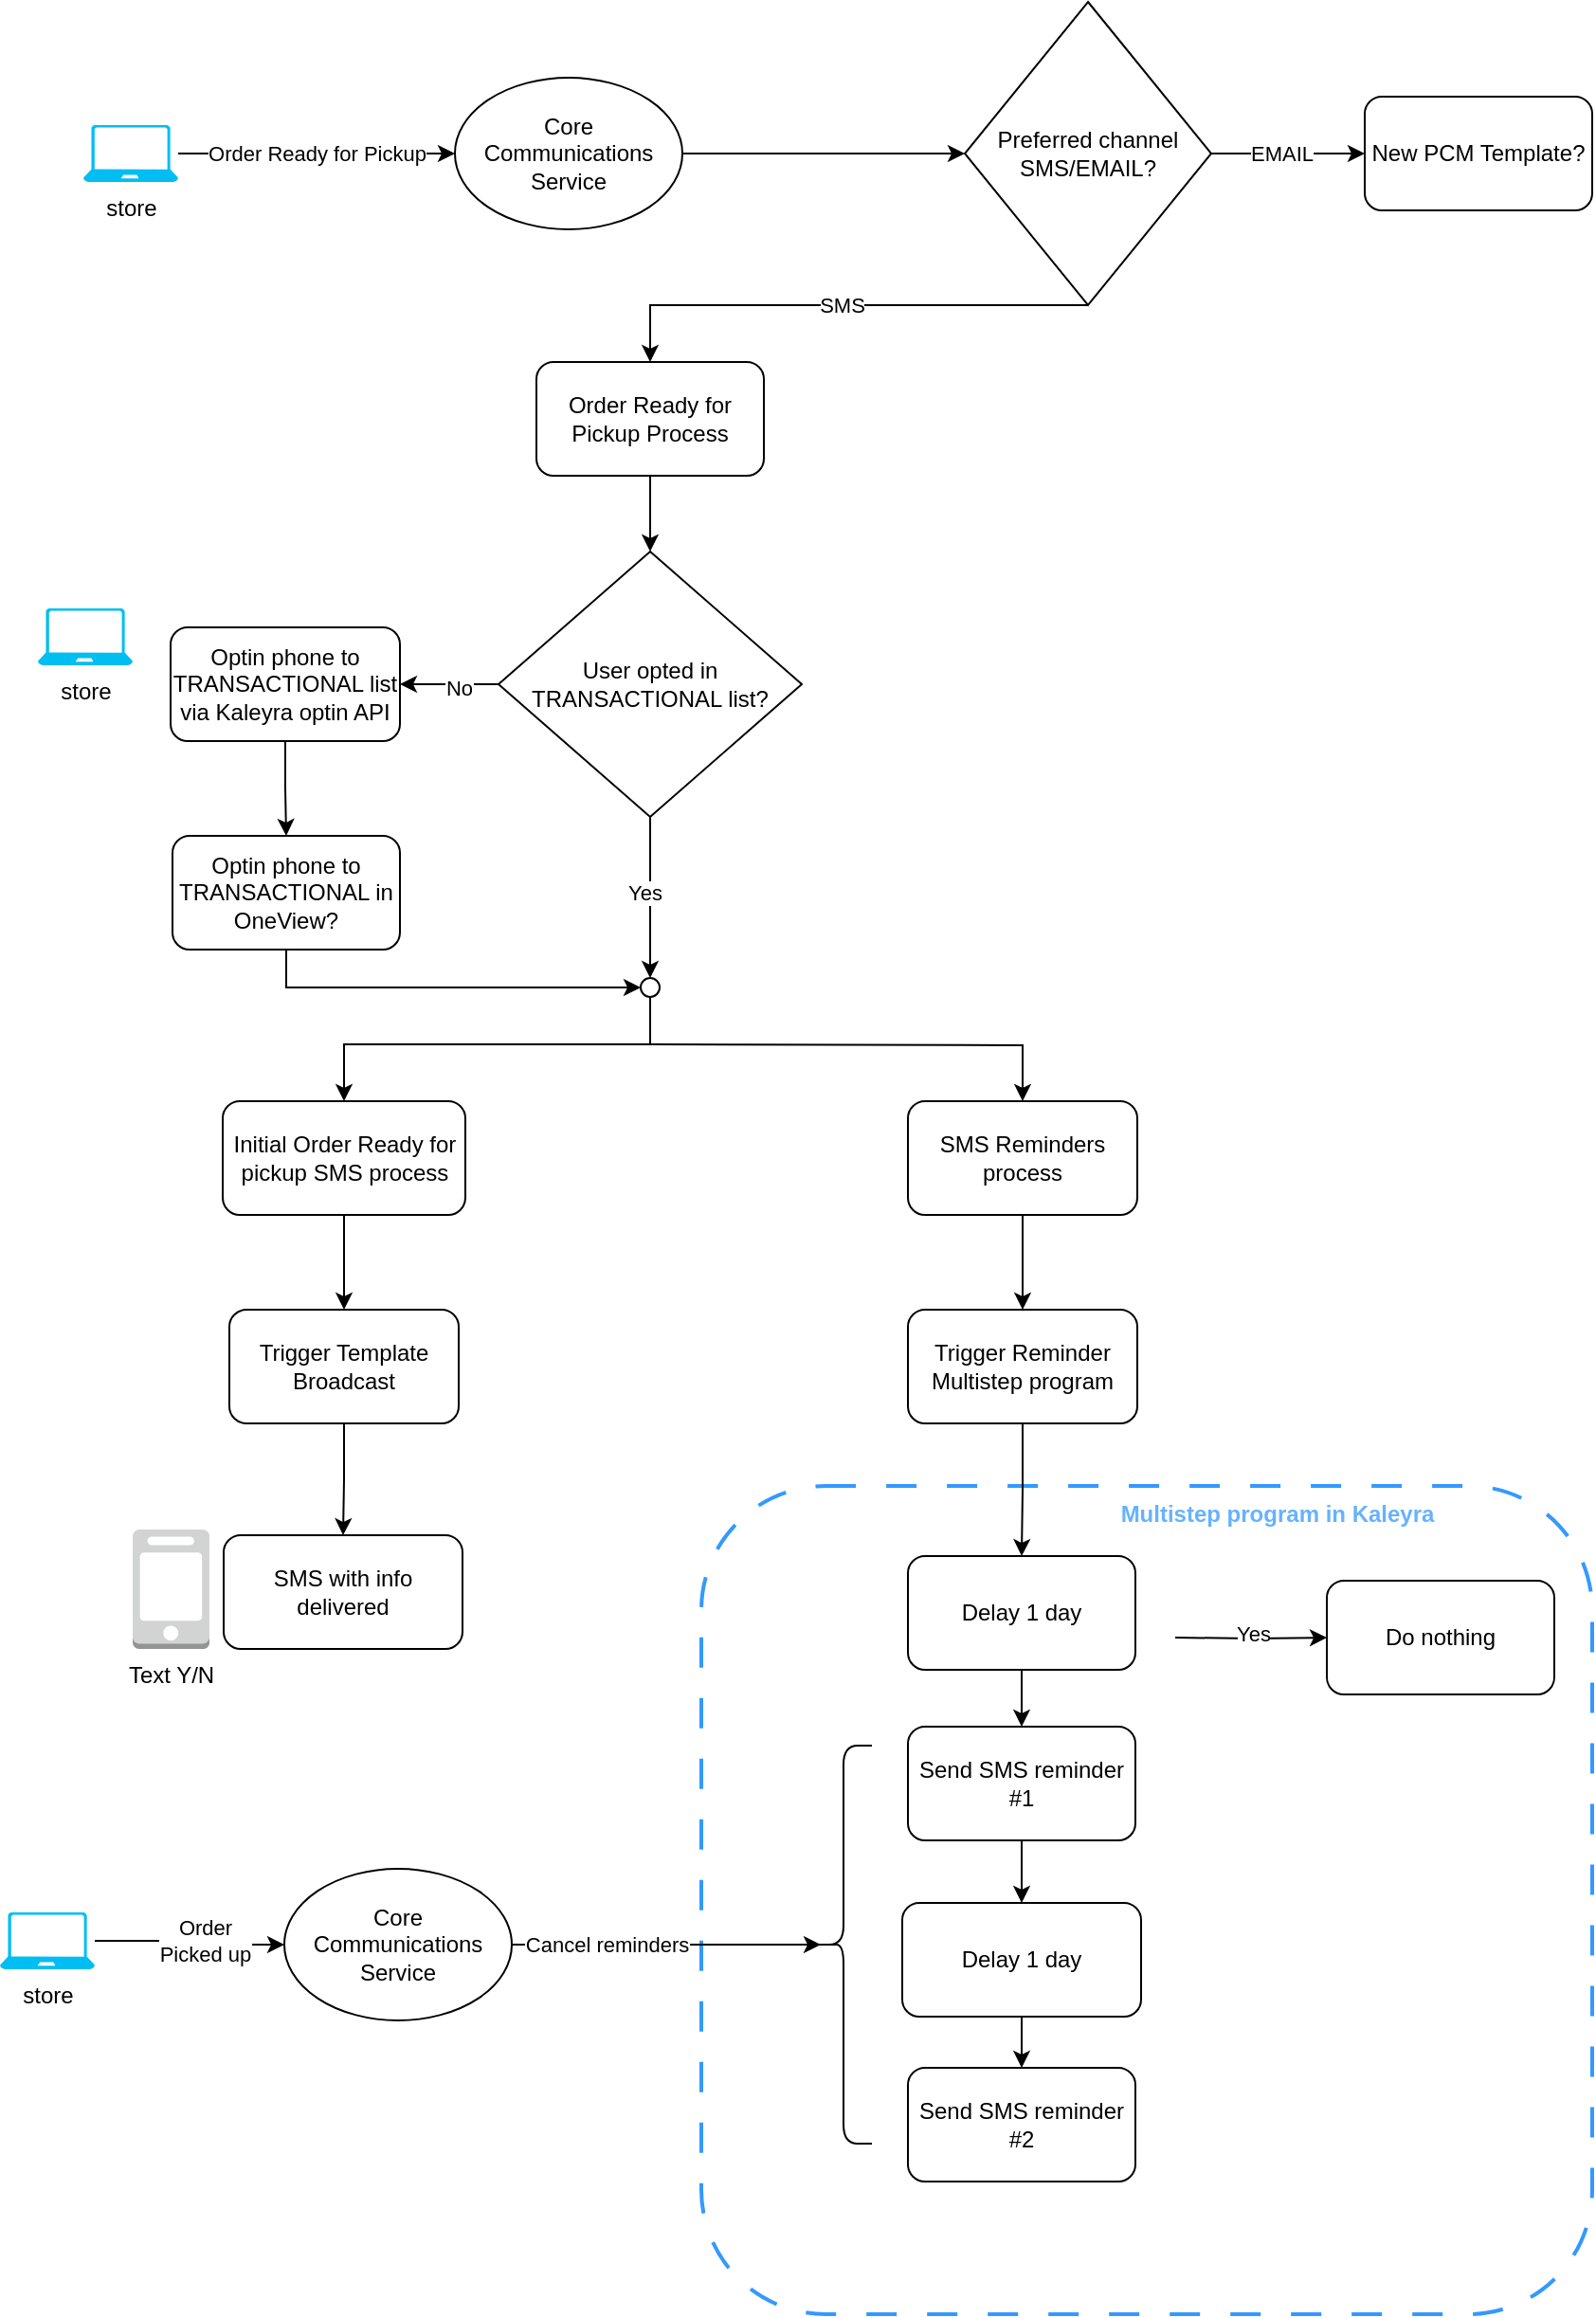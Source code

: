 <mxfile version="22.0.8" type="github">
  <diagram name="Page-1" id="wPbyUL3oKKsgqQoAfKT-">
    <mxGraphModel dx="1434" dy="701" grid="1" gridSize="10" guides="1" tooltips="1" connect="1" arrows="1" fold="1" page="1" pageScale="1" pageWidth="850" pageHeight="1100" math="0" shadow="0">
      <root>
        <mxCell id="0" />
        <mxCell id="1" parent="0" />
        <mxCell id="XdXLXT0S9a01nOYPyu9i-1" value="" style="rounded=1;whiteSpace=wrap;html=1;fillColor=none;dashed=1;dashPattern=8 8;strokeColor=#3399FF;strokeWidth=2;" parent="1" vertex="1">
          <mxGeometry x="370" y="803" width="470" height="437" as="geometry" />
        </mxCell>
        <mxCell id="XdXLXT0S9a01nOYPyu9i-3" style="edgeStyle=orthogonalEdgeStyle;rounded=0;orthogonalLoop=1;jettySize=auto;html=1;entryX=0;entryY=0.5;entryDx=0;entryDy=0;" parent="1" source="XdXLXT0S9a01nOYPyu9i-4" target="XdXLXT0S9a01nOYPyu9i-8" edge="1">
          <mxGeometry relative="1" as="geometry" />
        </mxCell>
        <mxCell id="XdXLXT0S9a01nOYPyu9i-53" value="Order Ready for Pickup" style="edgeLabel;html=1;align=center;verticalAlign=middle;resizable=0;points=[];" parent="XdXLXT0S9a01nOYPyu9i-3" vertex="1" connectable="0">
          <mxGeometry x="-0.289" y="-3" relative="1" as="geometry">
            <mxPoint x="21" y="-3" as="offset" />
          </mxGeometry>
        </mxCell>
        <mxCell id="XdXLXT0S9a01nOYPyu9i-4" value="store" style="verticalLabelPosition=bottom;html=1;verticalAlign=top;align=center;strokeColor=none;fillColor=#00BEF2;shape=mxgraph.azure.laptop;pointerEvents=1;" parent="1" vertex="1">
          <mxGeometry x="44" y="85" width="50" height="30" as="geometry" />
        </mxCell>
        <mxCell id="XdXLXT0S9a01nOYPyu9i-7" style="edgeStyle=orthogonalEdgeStyle;rounded=0;orthogonalLoop=1;jettySize=auto;html=1;entryX=0;entryY=0.5;entryDx=0;entryDy=0;" parent="1" source="XdXLXT0S9a01nOYPyu9i-8" target="XdXLXT0S9a01nOYPyu9i-13" edge="1">
          <mxGeometry relative="1" as="geometry" />
        </mxCell>
        <mxCell id="XdXLXT0S9a01nOYPyu9i-8" value="Core Communications Service" style="ellipse;whiteSpace=wrap;html=1;" parent="1" vertex="1">
          <mxGeometry x="240" y="60" width="120" height="80" as="geometry" />
        </mxCell>
        <mxCell id="XdXLXT0S9a01nOYPyu9i-9" style="edgeStyle=orthogonalEdgeStyle;rounded=0;orthogonalLoop=1;jettySize=auto;html=1;entryX=0;entryY=0.5;entryDx=0;entryDy=0;" parent="1" source="XdXLXT0S9a01nOYPyu9i-13" target="XdXLXT0S9a01nOYPyu9i-19" edge="1">
          <mxGeometry relative="1" as="geometry">
            <mxPoint x="719" y="100" as="targetPoint" />
          </mxGeometry>
        </mxCell>
        <mxCell id="XdXLXT0S9a01nOYPyu9i-10" value="EMAIL" style="edgeLabel;html=1;align=center;verticalAlign=middle;resizable=0;points=[];" parent="XdXLXT0S9a01nOYPyu9i-9" vertex="1" connectable="0">
          <mxGeometry x="-0.1" relative="1" as="geometry">
            <mxPoint as="offset" />
          </mxGeometry>
        </mxCell>
        <mxCell id="XdXLXT0S9a01nOYPyu9i-57" value="SMS" style="edgeStyle=orthogonalEdgeStyle;rounded=0;orthogonalLoop=1;jettySize=auto;html=1;entryX=0.5;entryY=0;entryDx=0;entryDy=0;" parent="1" source="XdXLXT0S9a01nOYPyu9i-13" target="XdXLXT0S9a01nOYPyu9i-42" edge="1">
          <mxGeometry relative="1" as="geometry">
            <Array as="points">
              <mxPoint x="343" y="180" />
            </Array>
          </mxGeometry>
        </mxCell>
        <mxCell id="XdXLXT0S9a01nOYPyu9i-13" value="Preferred channel SMS/EMAIL?" style="rhombus;whiteSpace=wrap;html=1;" parent="1" vertex="1">
          <mxGeometry x="509" y="20" width="130" height="160" as="geometry" />
        </mxCell>
        <mxCell id="XdXLXT0S9a01nOYPyu9i-14" style="edgeStyle=orthogonalEdgeStyle;rounded=0;orthogonalLoop=1;jettySize=auto;html=1;entryX=1;entryY=0.5;entryDx=0;entryDy=0;" parent="1" source="XdXLXT0S9a01nOYPyu9i-18" target="XdXLXT0S9a01nOYPyu9i-25" edge="1">
          <mxGeometry relative="1" as="geometry" />
        </mxCell>
        <mxCell id="XdXLXT0S9a01nOYPyu9i-15" value="No" style="edgeLabel;html=1;align=center;verticalAlign=middle;resizable=0;points=[];" parent="XdXLXT0S9a01nOYPyu9i-14" vertex="1" connectable="0">
          <mxGeometry x="-0.2" y="2" relative="1" as="geometry">
            <mxPoint as="offset" />
          </mxGeometry>
        </mxCell>
        <mxCell id="XdXLXT0S9a01nOYPyu9i-59" style="edgeStyle=orthogonalEdgeStyle;rounded=0;orthogonalLoop=1;jettySize=auto;html=1;entryX=0.5;entryY=0;entryDx=0;entryDy=0;" parent="1" source="XdXLXT0S9a01nOYPyu9i-18" target="XdXLXT0S9a01nOYPyu9i-58" edge="1">
          <mxGeometry relative="1" as="geometry" />
        </mxCell>
        <mxCell id="XdXLXT0S9a01nOYPyu9i-61" value="Yes" style="edgeLabel;html=1;align=center;verticalAlign=middle;resizable=0;points=[];" parent="XdXLXT0S9a01nOYPyu9i-59" vertex="1" connectable="0">
          <mxGeometry x="-0.059" y="-3" relative="1" as="geometry">
            <mxPoint as="offset" />
          </mxGeometry>
        </mxCell>
        <mxCell id="XdXLXT0S9a01nOYPyu9i-18" value="User opted in TRANSACTIONAL list?" style="rhombus;whiteSpace=wrap;html=1;" parent="1" vertex="1">
          <mxGeometry x="263" y="310" width="160" height="140" as="geometry" />
        </mxCell>
        <mxCell id="XdXLXT0S9a01nOYPyu9i-19" value="New PCM Template?" style="rounded=1;whiteSpace=wrap;html=1;" parent="1" vertex="1">
          <mxGeometry x="720" y="70" width="120" height="60" as="geometry" />
        </mxCell>
        <mxCell id="XdXLXT0S9a01nOYPyu9i-24" value="" style="edgeStyle=orthogonalEdgeStyle;rounded=0;orthogonalLoop=1;jettySize=auto;html=1;" parent="1" source="XdXLXT0S9a01nOYPyu9i-25" target="XdXLXT0S9a01nOYPyu9i-28" edge="1">
          <mxGeometry relative="1" as="geometry" />
        </mxCell>
        <mxCell id="XdXLXT0S9a01nOYPyu9i-25" value="Optin phone to TRANSACTIONAL list via Kaleyra optin API" style="rounded=1;whiteSpace=wrap;html=1;" parent="1" vertex="1">
          <mxGeometry x="90" y="350" width="121" height="60" as="geometry" />
        </mxCell>
        <mxCell id="XdXLXT0S9a01nOYPyu9i-26" style="edgeStyle=orthogonalEdgeStyle;rounded=0;orthogonalLoop=1;jettySize=auto;html=1;entryX=0.5;entryY=0;entryDx=0;entryDy=0;" parent="1" source="XdXLXT0S9a01nOYPyu9i-27" target="XdXLXT0S9a01nOYPyu9i-45" edge="1">
          <mxGeometry relative="1" as="geometry">
            <mxPoint x="283.5" y="820" as="targetPoint" />
          </mxGeometry>
        </mxCell>
        <mxCell id="XdXLXT0S9a01nOYPyu9i-27" value="Trigger Template Broadcast" style="rounded=1;whiteSpace=wrap;html=1;" parent="1" vertex="1">
          <mxGeometry x="121" y="710" width="121" height="60" as="geometry" />
        </mxCell>
        <mxCell id="XdXLXT0S9a01nOYPyu9i-60" style="edgeStyle=orthogonalEdgeStyle;rounded=0;orthogonalLoop=1;jettySize=auto;html=1;entryX=0;entryY=0.5;entryDx=0;entryDy=0;exitX=0.5;exitY=1;exitDx=0;exitDy=0;" parent="1" source="XdXLXT0S9a01nOYPyu9i-28" target="XdXLXT0S9a01nOYPyu9i-58" edge="1">
          <mxGeometry relative="1" as="geometry" />
        </mxCell>
        <mxCell id="XdXLXT0S9a01nOYPyu9i-28" value="Optin phone to TRANSACTIONAL in OneView?" style="rounded=1;whiteSpace=wrap;html=1;" parent="1" vertex="1">
          <mxGeometry x="91" y="460" width="120" height="60" as="geometry" />
        </mxCell>
        <mxCell id="XdXLXT0S9a01nOYPyu9i-29" style="edgeStyle=orthogonalEdgeStyle;rounded=0;orthogonalLoop=1;jettySize=auto;html=1;entryX=0.5;entryY=0;entryDx=0;entryDy=0;exitX=0.5;exitY=1;exitDx=0;exitDy=0;" parent="1" source="XdXLXT0S9a01nOYPyu9i-67" target="XdXLXT0S9a01nOYPyu9i-70" edge="1">
          <mxGeometry relative="1" as="geometry">
            <mxPoint x="529" y="810" as="sourcePoint" />
            <mxPoint x="540" y="813" as="targetPoint" />
          </mxGeometry>
        </mxCell>
        <mxCell id="XdXLXT0S9a01nOYPyu9i-31" style="edgeStyle=orthogonalEdgeStyle;rounded=0;orthogonalLoop=1;jettySize=auto;html=1;entryX=0.5;entryY=0;entryDx=0;entryDy=0;" parent="1" source="XdXLXT0S9a01nOYPyu9i-51" target="XdXLXT0S9a01nOYPyu9i-40" edge="1">
          <mxGeometry relative="1" as="geometry">
            <mxPoint x="540" y="1213" as="targetPoint" />
          </mxGeometry>
        </mxCell>
        <mxCell id="XdXLXT0S9a01nOYPyu9i-34" style="edgeStyle=orthogonalEdgeStyle;rounded=0;orthogonalLoop=1;jettySize=auto;html=1;entryX=0;entryY=0.5;entryDx=0;entryDy=0;" parent="1" target="XdXLXT0S9a01nOYPyu9i-37" edge="1">
          <mxGeometry relative="1" as="geometry">
            <mxPoint x="620" y="883" as="sourcePoint" />
          </mxGeometry>
        </mxCell>
        <mxCell id="XdXLXT0S9a01nOYPyu9i-35" value="Yes" style="edgeLabel;html=1;align=center;verticalAlign=middle;resizable=0;points=[];" parent="XdXLXT0S9a01nOYPyu9i-34" vertex="1" connectable="0">
          <mxGeometry x="0.025" y="2" relative="1" as="geometry">
            <mxPoint as="offset" />
          </mxGeometry>
        </mxCell>
        <mxCell id="XdXLXT0S9a01nOYPyu9i-37" value="Do nothing" style="rounded=1;whiteSpace=wrap;html=1;" parent="1" vertex="1">
          <mxGeometry x="700" y="853" width="120" height="60" as="geometry" />
        </mxCell>
        <mxCell id="XdXLXT0S9a01nOYPyu9i-38" style="edgeStyle=orthogonalEdgeStyle;rounded=0;orthogonalLoop=1;jettySize=auto;html=1;entryX=0.5;entryY=0;entryDx=0;entryDy=0;" parent="1" source="XdXLXT0S9a01nOYPyu9i-39" target="XdXLXT0S9a01nOYPyu9i-51" edge="1">
          <mxGeometry relative="1" as="geometry" />
        </mxCell>
        <mxCell id="XdXLXT0S9a01nOYPyu9i-39" value="Send SMS reminder #1" style="rounded=1;whiteSpace=wrap;html=1;" parent="1" vertex="1">
          <mxGeometry x="479" y="930" width="120" height="60" as="geometry" />
        </mxCell>
        <mxCell id="XdXLXT0S9a01nOYPyu9i-40" value="Send SMS reminder #2" style="rounded=1;whiteSpace=wrap;html=1;" parent="1" vertex="1">
          <mxGeometry x="479" y="1110" width="120" height="60" as="geometry" />
        </mxCell>
        <mxCell id="XdXLXT0S9a01nOYPyu9i-41" style="edgeStyle=orthogonalEdgeStyle;rounded=0;orthogonalLoop=1;jettySize=auto;html=1;entryX=0.5;entryY=0;entryDx=0;entryDy=0;" parent="1" source="XdXLXT0S9a01nOYPyu9i-42" target="XdXLXT0S9a01nOYPyu9i-18" edge="1">
          <mxGeometry relative="1" as="geometry" />
        </mxCell>
        <mxCell id="XdXLXT0S9a01nOYPyu9i-42" value="Order Ready for Pickup Process" style="rounded=1;whiteSpace=wrap;html=1;" parent="1" vertex="1">
          <mxGeometry x="283" y="210" width="120" height="60" as="geometry" />
        </mxCell>
        <mxCell id="XdXLXT0S9a01nOYPyu9i-43" value="" style="group" parent="1" vertex="1" connectable="0">
          <mxGeometry x="70" y="826" width="174" height="63" as="geometry" />
        </mxCell>
        <mxCell id="XdXLXT0S9a01nOYPyu9i-44" value="Text Y/N" style="outlineConnect=0;dashed=0;verticalLabelPosition=bottom;verticalAlign=top;align=center;html=1;shape=mxgraph.aws3.mobile_client;fillColor=#D2D3D3;gradientColor=none;" parent="XdXLXT0S9a01nOYPyu9i-43" vertex="1">
          <mxGeometry width="40.5" height="63" as="geometry" />
        </mxCell>
        <mxCell id="XdXLXT0S9a01nOYPyu9i-45" value="SMS with info delivered" style="rounded=1;whiteSpace=wrap;html=1;" parent="XdXLXT0S9a01nOYPyu9i-43" vertex="1">
          <mxGeometry x="48" y="3" width="126" height="60" as="geometry" />
        </mxCell>
        <mxCell id="XdXLXT0S9a01nOYPyu9i-48" value="Multistep program in Kaleyra" style="text;html=1;strokeColor=none;fillColor=none;align=center;verticalAlign=middle;whiteSpace=wrap;rounded=0;fontColor=#66B2FF;fontStyle=1" parent="1" vertex="1">
          <mxGeometry x="574" y="803" width="200" height="30" as="geometry" />
        </mxCell>
        <mxCell id="XdXLXT0S9a01nOYPyu9i-63" style="edgeStyle=orthogonalEdgeStyle;rounded=0;orthogonalLoop=1;jettySize=auto;html=1;entryX=0.5;entryY=0;entryDx=0;entryDy=0;" parent="1" source="XdXLXT0S9a01nOYPyu9i-58" target="XdXLXT0S9a01nOYPyu9i-62" edge="1">
          <mxGeometry relative="1" as="geometry">
            <Array as="points">
              <mxPoint x="343" y="570" />
              <mxPoint x="182" y="570" />
            </Array>
          </mxGeometry>
        </mxCell>
        <mxCell id="XdXLXT0S9a01nOYPyu9i-66" style="edgeStyle=orthogonalEdgeStyle;rounded=0;orthogonalLoop=1;jettySize=auto;html=1;entryX=0.5;entryY=0;entryDx=0;entryDy=0;" parent="1" target="XdXLXT0S9a01nOYPyu9i-65" edge="1">
          <mxGeometry relative="1" as="geometry">
            <mxPoint x="343" y="570" as="sourcePoint" />
          </mxGeometry>
        </mxCell>
        <mxCell id="XdXLXT0S9a01nOYPyu9i-58" value="" style="ellipse;whiteSpace=wrap;html=1;aspect=fixed;" parent="1" vertex="1">
          <mxGeometry x="338" y="535" width="10" height="10" as="geometry" />
        </mxCell>
        <mxCell id="XdXLXT0S9a01nOYPyu9i-64" style="edgeStyle=orthogonalEdgeStyle;rounded=0;orthogonalLoop=1;jettySize=auto;html=1;entryX=0.5;entryY=0;entryDx=0;entryDy=0;" parent="1" source="XdXLXT0S9a01nOYPyu9i-62" target="XdXLXT0S9a01nOYPyu9i-27" edge="1">
          <mxGeometry relative="1" as="geometry" />
        </mxCell>
        <mxCell id="XdXLXT0S9a01nOYPyu9i-62" value="Initial Order Ready for pickup SMS process" style="rounded=1;whiteSpace=wrap;html=1;" parent="1" vertex="1">
          <mxGeometry x="117.5" y="600" width="128" height="60" as="geometry" />
        </mxCell>
        <mxCell id="XdXLXT0S9a01nOYPyu9i-68" style="edgeStyle=orthogonalEdgeStyle;rounded=0;orthogonalLoop=1;jettySize=auto;html=1;entryX=0.5;entryY=0;entryDx=0;entryDy=0;" parent="1" source="XdXLXT0S9a01nOYPyu9i-65" target="XdXLXT0S9a01nOYPyu9i-67" edge="1">
          <mxGeometry relative="1" as="geometry" />
        </mxCell>
        <mxCell id="XdXLXT0S9a01nOYPyu9i-65" value="SMS Reminders process" style="rounded=1;whiteSpace=wrap;html=1;" parent="1" vertex="1">
          <mxGeometry x="479" y="600" width="121" height="60" as="geometry" />
        </mxCell>
        <mxCell id="XdXLXT0S9a01nOYPyu9i-67" value="Trigger Reminder Multistep program" style="rounded=1;whiteSpace=wrap;html=1;" parent="1" vertex="1">
          <mxGeometry x="479" y="710" width="121" height="60" as="geometry" />
        </mxCell>
        <mxCell id="XdXLXT0S9a01nOYPyu9i-72" style="edgeStyle=orthogonalEdgeStyle;rounded=0;orthogonalLoop=1;jettySize=auto;html=1;" parent="1" source="XdXLXT0S9a01nOYPyu9i-70" target="XdXLXT0S9a01nOYPyu9i-39" edge="1">
          <mxGeometry relative="1" as="geometry" />
        </mxCell>
        <mxCell id="XdXLXT0S9a01nOYPyu9i-70" value="Delay 1 day" style="rounded=1;whiteSpace=wrap;html=1;" parent="1" vertex="1">
          <mxGeometry x="479" y="840" width="120" height="60" as="geometry" />
        </mxCell>
        <mxCell id="XdXLXT0S9a01nOYPyu9i-51" value="Delay 1 day" style="rounded=1;whiteSpace=wrap;html=1;" parent="1" vertex="1">
          <mxGeometry x="476" y="1023" width="126" height="60" as="geometry" />
        </mxCell>
        <mxCell id="XdXLXT0S9a01nOYPyu9i-73" value="store" style="verticalLabelPosition=bottom;html=1;verticalAlign=top;align=center;strokeColor=none;fillColor=#00BEF2;shape=mxgraph.azure.laptop;pointerEvents=1;" parent="1" vertex="1">
          <mxGeometry x="20" y="340" width="50" height="30" as="geometry" />
        </mxCell>
        <mxCell id="XdXLXT0S9a01nOYPyu9i-74" style="edgeStyle=orthogonalEdgeStyle;rounded=0;orthogonalLoop=1;jettySize=auto;html=1;entryX=0;entryY=0.5;entryDx=0;entryDy=0;" parent="1" source="XdXLXT0S9a01nOYPyu9i-76" target="XdXLXT0S9a01nOYPyu9i-77" edge="1">
          <mxGeometry relative="1" as="geometry" />
        </mxCell>
        <mxCell id="XdXLXT0S9a01nOYPyu9i-75" value="Order&lt;br&gt;Picked up" style="edgeLabel;html=1;align=center;verticalAlign=middle;resizable=0;points=[];" parent="XdXLXT0S9a01nOYPyu9i-74" vertex="1" connectable="0">
          <mxGeometry x="-0.289" y="-3" relative="1" as="geometry">
            <mxPoint x="21" y="-3" as="offset" />
          </mxGeometry>
        </mxCell>
        <mxCell id="XdXLXT0S9a01nOYPyu9i-76" value="store" style="verticalLabelPosition=bottom;html=1;verticalAlign=top;align=center;strokeColor=none;fillColor=#00BEF2;shape=mxgraph.azure.laptop;pointerEvents=1;" parent="1" vertex="1">
          <mxGeometry y="1028" width="50" height="30" as="geometry" />
        </mxCell>
        <mxCell id="XdXLXT0S9a01nOYPyu9i-77" value="Core Communications Service" style="ellipse;whiteSpace=wrap;html=1;" parent="1" vertex="1">
          <mxGeometry x="150" y="1005" width="120" height="80" as="geometry" />
        </mxCell>
        <mxCell id="Bkph0S-CIFbdq-erop_7-3" value="" style="shape=curlyBracket;whiteSpace=wrap;html=1;rounded=1;labelPosition=left;verticalLabelPosition=middle;align=right;verticalAlign=middle;" vertex="1" parent="1">
          <mxGeometry x="430" y="940" width="30" height="210" as="geometry" />
        </mxCell>
        <mxCell id="Bkph0S-CIFbdq-erop_7-6" style="edgeStyle=orthogonalEdgeStyle;rounded=0;orthogonalLoop=1;jettySize=auto;html=1;entryX=0.1;entryY=0.5;entryDx=0;entryDy=0;entryPerimeter=0;" edge="1" parent="1" source="XdXLXT0S9a01nOYPyu9i-77" target="Bkph0S-CIFbdq-erop_7-3">
          <mxGeometry relative="1" as="geometry" />
        </mxCell>
        <mxCell id="Bkph0S-CIFbdq-erop_7-7" value="Cancel reminders" style="edgeLabel;html=1;align=center;verticalAlign=middle;resizable=0;points=[];" vertex="1" connectable="0" parent="Bkph0S-CIFbdq-erop_7-6">
          <mxGeometry x="-0.387" relative="1" as="geometry">
            <mxPoint as="offset" />
          </mxGeometry>
        </mxCell>
      </root>
    </mxGraphModel>
  </diagram>
</mxfile>
